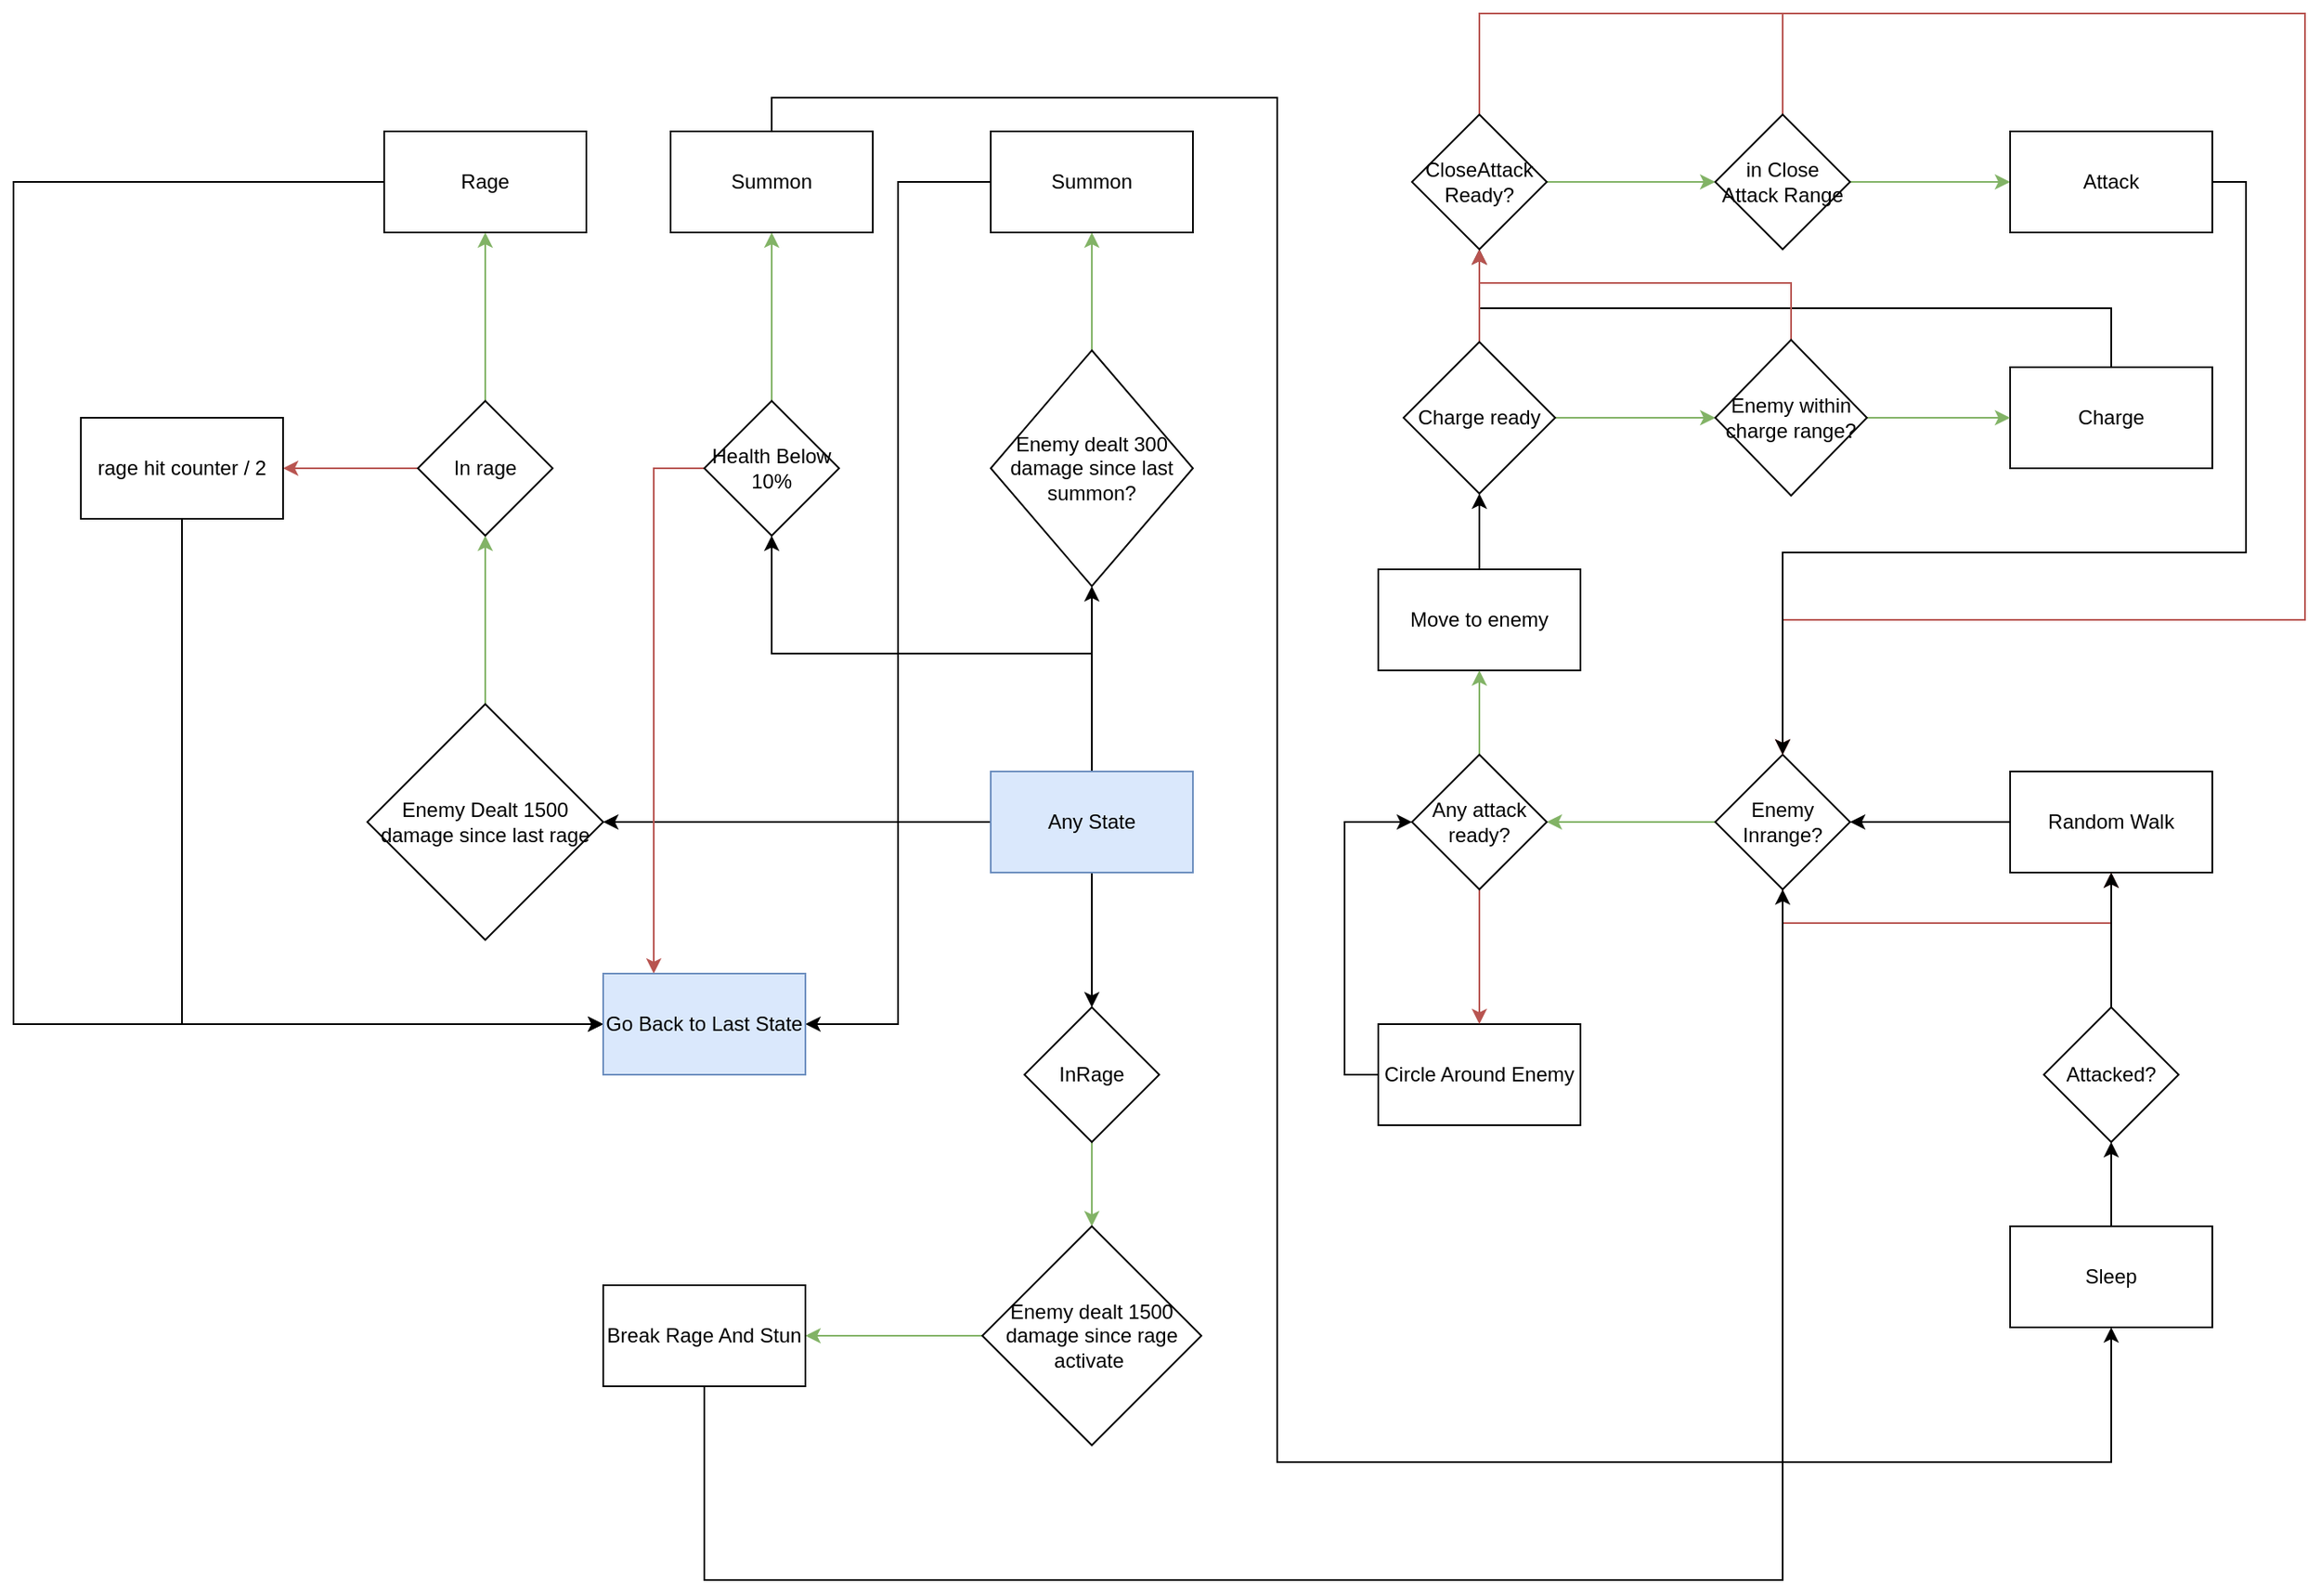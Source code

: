 <mxfile version="14.8.3" type="device"><diagram id="THI_KRSqMr7s1qfu-oUm" name="Page-1"><mxGraphModel dx="1888" dy="579" grid="1" gridSize="10" guides="1" tooltips="1" connect="1" arrows="1" fold="1" page="1" pageScale="1" pageWidth="850" pageHeight="1100" math="0" shadow="0"><root><mxCell id="0"/><mxCell id="1" parent="0"/><mxCell id="bnxfybLyU6NJQZ5dwscS-6" style="edgeStyle=orthogonalEdgeStyle;rounded=0;orthogonalLoop=1;jettySize=auto;html=1;exitX=0;exitY=0.5;exitDx=0;exitDy=0;entryX=1;entryY=0.5;entryDx=0;entryDy=0;" parent="1" source="bnxfybLyU6NJQZ5dwscS-1" target="bnxfybLyU6NJQZ5dwscS-3" edge="1"><mxGeometry relative="1" as="geometry"/></mxCell><mxCell id="bnxfybLyU6NJQZ5dwscS-1" value="Random Walk" style="rounded=0;whiteSpace=wrap;html=1;" parent="1" vertex="1"><mxGeometry x="425" y="560" width="120" height="60" as="geometry"/></mxCell><mxCell id="bnxfybLyU6NJQZ5dwscS-53" style="edgeStyle=orthogonalEdgeStyle;rounded=0;orthogonalLoop=1;jettySize=auto;html=1;exitX=0.5;exitY=0;exitDx=0;exitDy=0;" parent="1" source="bnxfybLyU6NJQZ5dwscS-2" target="bnxfybLyU6NJQZ5dwscS-11" edge="1"><mxGeometry relative="1" as="geometry"/></mxCell><mxCell id="bnxfybLyU6NJQZ5dwscS-2" value="Move to enemy" style="rounded=0;whiteSpace=wrap;html=1;" parent="1" vertex="1"><mxGeometry x="50" y="440" width="120" height="60" as="geometry"/></mxCell><mxCell id="bnxfybLyU6NJQZ5dwscS-8" style="edgeStyle=orthogonalEdgeStyle;rounded=0;orthogonalLoop=1;jettySize=auto;html=1;exitX=0.5;exitY=1;exitDx=0;exitDy=0;entryX=0.5;entryY=1;entryDx=0;entryDy=0;fillColor=#f8cecc;strokeColor=#b85450;" parent="1" source="bnxfybLyU6NJQZ5dwscS-3" target="bnxfybLyU6NJQZ5dwscS-1" edge="1"><mxGeometry relative="1" as="geometry"><mxPoint x="380" y="740" as="targetPoint"/></mxGeometry></mxCell><mxCell id="bnxfybLyU6NJQZ5dwscS-51" style="edgeStyle=orthogonalEdgeStyle;rounded=0;orthogonalLoop=1;jettySize=auto;html=1;exitX=0;exitY=0.5;exitDx=0;exitDy=0;entryX=1;entryY=0.5;entryDx=0;entryDy=0;fillColor=#d5e8d4;strokeColor=#82b366;" parent="1" source="bnxfybLyU6NJQZ5dwscS-3" target="bnxfybLyU6NJQZ5dwscS-50" edge="1"><mxGeometry relative="1" as="geometry"/></mxCell><mxCell id="bnxfybLyU6NJQZ5dwscS-3" value="Enemy Inrange?" style="rhombus;whiteSpace=wrap;html=1;" parent="1" vertex="1"><mxGeometry x="250" y="550" width="80" height="80" as="geometry"/></mxCell><mxCell id="bnxfybLyU6NJQZ5dwscS-48" style="edgeStyle=orthogonalEdgeStyle;rounded=0;orthogonalLoop=1;jettySize=auto;html=1;exitX=0.5;exitY=0;exitDx=0;exitDy=0;" parent="1" source="bnxfybLyU6NJQZ5dwscS-10" target="bnxfybLyU6NJQZ5dwscS-22" edge="1"><mxGeometry relative="1" as="geometry"/></mxCell><mxCell id="bnxfybLyU6NJQZ5dwscS-10" value="Charge" style="rounded=0;whiteSpace=wrap;html=1;" parent="1" vertex="1"><mxGeometry x="425" y="320" width="120" height="60" as="geometry"/></mxCell><mxCell id="bnxfybLyU6NJQZ5dwscS-43" style="edgeStyle=orthogonalEdgeStyle;rounded=0;orthogonalLoop=1;jettySize=auto;html=1;exitX=1;exitY=0.5;exitDx=0;exitDy=0;fillColor=#d5e8d4;strokeColor=#82b366;" parent="1" source="bnxfybLyU6NJQZ5dwscS-11" target="bnxfybLyU6NJQZ5dwscS-15" edge="1"><mxGeometry relative="1" as="geometry"/></mxCell><mxCell id="bnxfybLyU6NJQZ5dwscS-45" style="edgeStyle=orthogonalEdgeStyle;rounded=0;orthogonalLoop=1;jettySize=auto;html=1;exitX=0.5;exitY=0;exitDx=0;exitDy=0;entryX=0.5;entryY=1;entryDx=0;entryDy=0;fillColor=#f8cecc;strokeColor=#b85450;" parent="1" source="bnxfybLyU6NJQZ5dwscS-11" target="bnxfybLyU6NJQZ5dwscS-22" edge="1"><mxGeometry relative="1" as="geometry"/></mxCell><mxCell id="bnxfybLyU6NJQZ5dwscS-11" value="Charge ready" style="rhombus;whiteSpace=wrap;html=1;" parent="1" vertex="1"><mxGeometry x="65" y="305" width="90" height="90" as="geometry"/></mxCell><mxCell id="bnxfybLyU6NJQZ5dwscS-44" style="edgeStyle=orthogonalEdgeStyle;rounded=0;orthogonalLoop=1;jettySize=auto;html=1;exitX=1;exitY=0.5;exitDx=0;exitDy=0;entryX=0;entryY=0.5;entryDx=0;entryDy=0;fillColor=#d5e8d4;strokeColor=#82b366;" parent="1" source="bnxfybLyU6NJQZ5dwscS-15" target="bnxfybLyU6NJQZ5dwscS-10" edge="1"><mxGeometry relative="1" as="geometry"/></mxCell><mxCell id="bnxfybLyU6NJQZ5dwscS-59" style="edgeStyle=orthogonalEdgeStyle;rounded=0;orthogonalLoop=1;jettySize=auto;html=1;exitX=0.5;exitY=0;exitDx=0;exitDy=0;entryX=0.5;entryY=1;entryDx=0;entryDy=0;fillColor=#f8cecc;strokeColor=#b85450;" parent="1" source="bnxfybLyU6NJQZ5dwscS-15" target="bnxfybLyU6NJQZ5dwscS-22" edge="1"><mxGeometry relative="1" as="geometry"><Array as="points"><mxPoint x="295" y="270"/><mxPoint x="110" y="270"/></Array></mxGeometry></mxCell><mxCell id="bnxfybLyU6NJQZ5dwscS-15" value="Enemy within charge range?" style="rhombus;whiteSpace=wrap;html=1;" parent="1" vertex="1"><mxGeometry x="250" y="303.75" width="90" height="92.5" as="geometry"/></mxCell><mxCell id="bnxfybLyU6NJQZ5dwscS-46" style="edgeStyle=orthogonalEdgeStyle;rounded=0;orthogonalLoop=1;jettySize=auto;html=1;exitX=1;exitY=0.5;exitDx=0;exitDy=0;fillColor=#d5e8d4;strokeColor=#82b366;" parent="1" source="bnxfybLyU6NJQZ5dwscS-22" target="bnxfybLyU6NJQZ5dwscS-26" edge="1"><mxGeometry relative="1" as="geometry"/></mxCell><mxCell id="bnxfybLyU6NJQZ5dwscS-63" style="edgeStyle=orthogonalEdgeStyle;rounded=0;orthogonalLoop=1;jettySize=auto;html=1;exitX=0.5;exitY=0;exitDx=0;exitDy=0;entryX=0.5;entryY=0;entryDx=0;entryDy=0;fillColor=#f8cecc;strokeColor=#b85450;" parent="1" source="bnxfybLyU6NJQZ5dwscS-22" target="bnxfybLyU6NJQZ5dwscS-3" edge="1"><mxGeometry relative="1" as="geometry"><Array as="points"><mxPoint x="110" y="110"/><mxPoint x="600" y="110"/><mxPoint x="600" y="470"/><mxPoint x="290" y="470"/></Array></mxGeometry></mxCell><mxCell id="bnxfybLyU6NJQZ5dwscS-22" value="CloseAttack Ready?" style="rhombus;whiteSpace=wrap;html=1;" parent="1" vertex="1"><mxGeometry x="70" y="170" width="80" height="80" as="geometry"/></mxCell><mxCell id="bnxfybLyU6NJQZ5dwscS-47" style="edgeStyle=orthogonalEdgeStyle;rounded=0;orthogonalLoop=1;jettySize=auto;html=1;exitX=1;exitY=0.5;exitDx=0;exitDy=0;fillColor=#d5e8d4;strokeColor=#82b366;" parent="1" source="bnxfybLyU6NJQZ5dwscS-26" target="bnxfybLyU6NJQZ5dwscS-27" edge="1"><mxGeometry relative="1" as="geometry"/></mxCell><mxCell id="bnxfybLyU6NJQZ5dwscS-57" style="edgeStyle=orthogonalEdgeStyle;rounded=0;orthogonalLoop=1;jettySize=auto;html=1;exitX=0.5;exitY=0;exitDx=0;exitDy=0;fillColor=#f8cecc;strokeColor=#b85450;entryX=0.5;entryY=0;entryDx=0;entryDy=0;" parent="1" source="bnxfybLyU6NJQZ5dwscS-26" target="bnxfybLyU6NJQZ5dwscS-3" edge="1"><mxGeometry relative="1" as="geometry"><mxPoint x="170" y="470" as="targetPoint"/><Array as="points"><mxPoint x="290" y="110"/><mxPoint x="600" y="110"/><mxPoint x="600" y="470"/><mxPoint x="290" y="470"/></Array></mxGeometry></mxCell><mxCell id="bnxfybLyU6NJQZ5dwscS-26" value="in Close Attack Range" style="rhombus;whiteSpace=wrap;html=1;" parent="1" vertex="1"><mxGeometry x="250" y="170" width="80" height="80" as="geometry"/></mxCell><mxCell id="bnxfybLyU6NJQZ5dwscS-64" style="edgeStyle=orthogonalEdgeStyle;rounded=0;orthogonalLoop=1;jettySize=auto;html=1;exitX=1;exitY=0.5;exitDx=0;exitDy=0;entryX=0.5;entryY=0;entryDx=0;entryDy=0;" parent="1" source="bnxfybLyU6NJQZ5dwscS-27" target="bnxfybLyU6NJQZ5dwscS-3" edge="1"><mxGeometry relative="1" as="geometry"><Array as="points"><mxPoint x="565" y="210"/><mxPoint x="565" y="430"/><mxPoint x="290" y="430"/></Array></mxGeometry></mxCell><mxCell id="bnxfybLyU6NJQZ5dwscS-27" value="Attack" style="rounded=0;whiteSpace=wrap;html=1;" parent="1" vertex="1"><mxGeometry x="425" y="180" width="120" height="60" as="geometry"/></mxCell><mxCell id="bnxfybLyU6NJQZ5dwscS-55" style="edgeStyle=orthogonalEdgeStyle;rounded=0;orthogonalLoop=1;jettySize=auto;html=1;exitX=0;exitY=0.5;exitDx=0;exitDy=0;entryX=0;entryY=0.5;entryDx=0;entryDy=0;" parent="1" source="bnxfybLyU6NJQZ5dwscS-34" target="bnxfybLyU6NJQZ5dwscS-50" edge="1"><mxGeometry relative="1" as="geometry"/></mxCell><mxCell id="bnxfybLyU6NJQZ5dwscS-34" value="Circle Around Enemy" style="rounded=0;whiteSpace=wrap;html=1;" parent="1" vertex="1"><mxGeometry x="50" y="710" width="120" height="60" as="geometry"/></mxCell><mxCell id="bnxfybLyU6NJQZ5dwscS-52" style="edgeStyle=orthogonalEdgeStyle;rounded=0;orthogonalLoop=1;jettySize=auto;html=1;exitX=0.5;exitY=0;exitDx=0;exitDy=0;entryX=0.5;entryY=1;entryDx=0;entryDy=0;fillColor=#d5e8d4;strokeColor=#82b366;" parent="1" source="bnxfybLyU6NJQZ5dwscS-50" target="bnxfybLyU6NJQZ5dwscS-2" edge="1"><mxGeometry relative="1" as="geometry"/></mxCell><mxCell id="bnxfybLyU6NJQZ5dwscS-54" style="edgeStyle=orthogonalEdgeStyle;rounded=0;orthogonalLoop=1;jettySize=auto;html=1;exitX=0.5;exitY=1;exitDx=0;exitDy=0;entryX=0.5;entryY=0;entryDx=0;entryDy=0;fillColor=#f8cecc;strokeColor=#b85450;" parent="1" source="bnxfybLyU6NJQZ5dwscS-50" target="bnxfybLyU6NJQZ5dwscS-34" edge="1"><mxGeometry relative="1" as="geometry"/></mxCell><mxCell id="bnxfybLyU6NJQZ5dwscS-50" value="Any attack ready?" style="rhombus;whiteSpace=wrap;html=1;" parent="1" vertex="1"><mxGeometry x="70" y="550" width="80" height="80" as="geometry"/></mxCell><mxCell id="bnxfybLyU6NJQZ5dwscS-66" style="edgeStyle=orthogonalEdgeStyle;rounded=0;orthogonalLoop=1;jettySize=auto;html=1;exitX=0.5;exitY=0;exitDx=0;exitDy=0;entryX=0.5;entryY=1;entryDx=0;entryDy=0;" parent="1" source="bnxfybLyU6NJQZ5dwscS-58" target="bnxfybLyU6NJQZ5dwscS-65" edge="1"><mxGeometry relative="1" as="geometry"/></mxCell><mxCell id="bnxfybLyU6NJQZ5dwscS-71" style="edgeStyle=orthogonalEdgeStyle;rounded=0;orthogonalLoop=1;jettySize=auto;html=1;exitX=0;exitY=0.5;exitDx=0;exitDy=0;" parent="1" source="bnxfybLyU6NJQZ5dwscS-58" target="bnxfybLyU6NJQZ5dwscS-70" edge="1"><mxGeometry relative="1" as="geometry"/></mxCell><mxCell id="bnxfybLyU6NJQZ5dwscS-79" style="edgeStyle=orthogonalEdgeStyle;rounded=0;orthogonalLoop=1;jettySize=auto;html=1;exitX=0.5;exitY=1;exitDx=0;exitDy=0;entryX=0.5;entryY=0;entryDx=0;entryDy=0;" parent="1" source="bnxfybLyU6NJQZ5dwscS-58" target="bnxfybLyU6NJQZ5dwscS-78" edge="1"><mxGeometry relative="1" as="geometry"/></mxCell><mxCell id="bnxfybLyU6NJQZ5dwscS-89" style="edgeStyle=orthogonalEdgeStyle;rounded=0;orthogonalLoop=1;jettySize=auto;html=1;exitX=0;exitY=0;exitDx=0;exitDy=0;entryX=0.5;entryY=1;entryDx=0;entryDy=0;" parent="1" source="bnxfybLyU6NJQZ5dwscS-58" target="bnxfybLyU6NJQZ5dwscS-88" edge="1"><mxGeometry relative="1" as="geometry"><Array as="points"><mxPoint x="-120" y="560"/><mxPoint x="-120" y="490"/><mxPoint x="-310" y="490"/></Array></mxGeometry></mxCell><mxCell id="bnxfybLyU6NJQZ5dwscS-58" value="Any State" style="rounded=0;whiteSpace=wrap;html=1;fillColor=#dae8fc;strokeColor=#6c8ebf;" parent="1" vertex="1"><mxGeometry x="-180" y="560" width="120" height="60" as="geometry"/></mxCell><mxCell id="bnxfybLyU6NJQZ5dwscS-68" style="edgeStyle=orthogonalEdgeStyle;rounded=0;orthogonalLoop=1;jettySize=auto;html=1;exitX=0.5;exitY=0;exitDx=0;exitDy=0;entryX=0.5;entryY=1;entryDx=0;entryDy=0;fillColor=#d5e8d4;strokeColor=#82b366;" parent="1" source="bnxfybLyU6NJQZ5dwscS-65" target="bnxfybLyU6NJQZ5dwscS-67" edge="1"><mxGeometry relative="1" as="geometry"/></mxCell><mxCell id="bnxfybLyU6NJQZ5dwscS-65" value="Enemy dealt 300 damage since last summon?" style="rhombus;whiteSpace=wrap;html=1;" parent="1" vertex="1"><mxGeometry x="-180" y="310" width="120" height="140" as="geometry"/></mxCell><mxCell id="bnxfybLyU6NJQZ5dwscS-94" style="edgeStyle=orthogonalEdgeStyle;rounded=0;orthogonalLoop=1;jettySize=auto;html=1;exitX=0;exitY=0.5;exitDx=0;exitDy=0;entryX=1;entryY=0.5;entryDx=0;entryDy=0;" parent="1" source="bnxfybLyU6NJQZ5dwscS-67" target="bnxfybLyU6NJQZ5dwscS-93" edge="1"><mxGeometry relative="1" as="geometry"/></mxCell><mxCell id="bnxfybLyU6NJQZ5dwscS-67" value="Summon" style="rounded=0;whiteSpace=wrap;html=1;" parent="1" vertex="1"><mxGeometry x="-180" y="180" width="120" height="60" as="geometry"/></mxCell><mxCell id="bnxfybLyU6NJQZ5dwscS-95" style="edgeStyle=orthogonalEdgeStyle;rounded=0;orthogonalLoop=1;jettySize=auto;html=1;exitX=0;exitY=0.5;exitDx=0;exitDy=0;entryX=0;entryY=0.5;entryDx=0;entryDy=0;" parent="1" source="bnxfybLyU6NJQZ5dwscS-69" target="bnxfybLyU6NJQZ5dwscS-93" edge="1"><mxGeometry relative="1" as="geometry"><Array as="points"><mxPoint x="-760" y="210"/><mxPoint x="-760" y="710"/></Array></mxGeometry></mxCell><mxCell id="bnxfybLyU6NJQZ5dwscS-69" value="Rage" style="rounded=0;whiteSpace=wrap;html=1;" parent="1" vertex="1"><mxGeometry x="-540" y="180" width="120" height="60" as="geometry"/></mxCell><mxCell id="bnxfybLyU6NJQZ5dwscS-74" style="edgeStyle=orthogonalEdgeStyle;rounded=0;orthogonalLoop=1;jettySize=auto;html=1;exitX=0.5;exitY=0;exitDx=0;exitDy=0;entryX=0.5;entryY=1;entryDx=0;entryDy=0;fillColor=#d5e8d4;strokeColor=#82b366;" parent="1" source="bnxfybLyU6NJQZ5dwscS-70" target="bnxfybLyU6NJQZ5dwscS-73" edge="1"><mxGeometry relative="1" as="geometry"/></mxCell><mxCell id="bnxfybLyU6NJQZ5dwscS-70" value="Enemy Dealt 1500 damage since last rage" style="rhombus;whiteSpace=wrap;html=1;" parent="1" vertex="1"><mxGeometry x="-550" y="520" width="140" height="140" as="geometry"/></mxCell><mxCell id="bnxfybLyU6NJQZ5dwscS-75" style="edgeStyle=orthogonalEdgeStyle;rounded=0;orthogonalLoop=1;jettySize=auto;html=1;exitX=0.5;exitY=0;exitDx=0;exitDy=0;entryX=0.5;entryY=1;entryDx=0;entryDy=0;fillColor=#d5e8d4;strokeColor=#82b366;" parent="1" source="bnxfybLyU6NJQZ5dwscS-73" target="bnxfybLyU6NJQZ5dwscS-69" edge="1"><mxGeometry relative="1" as="geometry"/></mxCell><mxCell id="bnxfybLyU6NJQZ5dwscS-77" style="edgeStyle=orthogonalEdgeStyle;rounded=0;orthogonalLoop=1;jettySize=auto;html=1;exitX=0;exitY=0.5;exitDx=0;exitDy=0;fillColor=#f8cecc;strokeColor=#b85450;" parent="1" source="bnxfybLyU6NJQZ5dwscS-73" target="bnxfybLyU6NJQZ5dwscS-76" edge="1"><mxGeometry relative="1" as="geometry"/></mxCell><mxCell id="bnxfybLyU6NJQZ5dwscS-73" value="In rage" style="rhombus;whiteSpace=wrap;html=1;" parent="1" vertex="1"><mxGeometry x="-520" y="340" width="80" height="80" as="geometry"/></mxCell><mxCell id="bnxfybLyU6NJQZ5dwscS-96" style="edgeStyle=orthogonalEdgeStyle;rounded=0;orthogonalLoop=1;jettySize=auto;html=1;exitX=0.5;exitY=1;exitDx=0;exitDy=0;" parent="1" source="bnxfybLyU6NJQZ5dwscS-76" edge="1"><mxGeometry relative="1" as="geometry"><mxPoint x="-410" y="710" as="targetPoint"/><Array as="points"><mxPoint x="-660" y="710"/></Array></mxGeometry></mxCell><mxCell id="bnxfybLyU6NJQZ5dwscS-76" value="rage hit counter / 2" style="rounded=0;whiteSpace=wrap;html=1;" parent="1" vertex="1"><mxGeometry x="-720" y="350" width="120" height="60" as="geometry"/></mxCell><mxCell id="bnxfybLyU6NJQZ5dwscS-83" style="edgeStyle=orthogonalEdgeStyle;rounded=0;orthogonalLoop=1;jettySize=auto;html=1;exitX=0.5;exitY=1;exitDx=0;exitDy=0;entryX=0.5;entryY=0;entryDx=0;entryDy=0;fillColor=#d5e8d4;strokeColor=#82b366;" parent="1" source="bnxfybLyU6NJQZ5dwscS-78" target="bnxfybLyU6NJQZ5dwscS-82" edge="1"><mxGeometry relative="1" as="geometry"/></mxCell><mxCell id="bnxfybLyU6NJQZ5dwscS-78" value="InRage" style="rhombus;whiteSpace=wrap;html=1;" parent="1" vertex="1"><mxGeometry x="-160" y="700" width="80" height="80" as="geometry"/></mxCell><mxCell id="bnxfybLyU6NJQZ5dwscS-85" style="edgeStyle=orthogonalEdgeStyle;rounded=0;orthogonalLoop=1;jettySize=auto;html=1;exitX=0;exitY=0.5;exitDx=0;exitDy=0;fillColor=#d5e8d4;strokeColor=#82b366;" parent="1" source="bnxfybLyU6NJQZ5dwscS-82" target="bnxfybLyU6NJQZ5dwscS-84" edge="1"><mxGeometry relative="1" as="geometry"/></mxCell><mxCell id="bnxfybLyU6NJQZ5dwscS-82" value="Enemy dealt 1500 damage since rage activate&amp;nbsp;" style="rhombus;whiteSpace=wrap;html=1;" parent="1" vertex="1"><mxGeometry x="-185" y="830" width="130" height="130" as="geometry"/></mxCell><mxCell id="bnxfybLyU6NJQZ5dwscS-86" style="edgeStyle=orthogonalEdgeStyle;rounded=0;orthogonalLoop=1;jettySize=auto;html=1;exitX=0.5;exitY=1;exitDx=0;exitDy=0;entryX=0.5;entryY=1;entryDx=0;entryDy=0;" parent="1" source="bnxfybLyU6NJQZ5dwscS-84" target="bnxfybLyU6NJQZ5dwscS-3" edge="1"><mxGeometry relative="1" as="geometry"><Array as="points"><mxPoint x="-350" y="1040"/><mxPoint x="290" y="1040"/></Array></mxGeometry></mxCell><mxCell id="bnxfybLyU6NJQZ5dwscS-84" value="Break Rage And Stun" style="rounded=0;whiteSpace=wrap;html=1;" parent="1" vertex="1"><mxGeometry x="-410" y="865" width="120" height="60" as="geometry"/></mxCell><mxCell id="bnxfybLyU6NJQZ5dwscS-99" style="edgeStyle=orthogonalEdgeStyle;rounded=0;orthogonalLoop=1;jettySize=auto;html=1;exitX=0.5;exitY=0;exitDx=0;exitDy=0;" parent="1" source="bnxfybLyU6NJQZ5dwscS-87" target="bnxfybLyU6NJQZ5dwscS-98" edge="1"><mxGeometry relative="1" as="geometry"/></mxCell><mxCell id="bnxfybLyU6NJQZ5dwscS-87" value="Sleep" style="rounded=0;whiteSpace=wrap;html=1;" parent="1" vertex="1"><mxGeometry x="425" y="830" width="120" height="60" as="geometry"/></mxCell><mxCell id="bnxfybLyU6NJQZ5dwscS-91" style="edgeStyle=orthogonalEdgeStyle;rounded=0;orthogonalLoop=1;jettySize=auto;html=1;exitX=0.5;exitY=0;exitDx=0;exitDy=0;fillColor=#d5e8d4;strokeColor=#82b366;" parent="1" source="bnxfybLyU6NJQZ5dwscS-88" target="bnxfybLyU6NJQZ5dwscS-90" edge="1"><mxGeometry relative="1" as="geometry"/></mxCell><mxCell id="bnxfybLyU6NJQZ5dwscS-101" style="edgeStyle=orthogonalEdgeStyle;rounded=0;orthogonalLoop=1;jettySize=auto;html=1;exitX=0;exitY=0.5;exitDx=0;exitDy=0;entryX=0.25;entryY=0;entryDx=0;entryDy=0;fillColor=#f8cecc;strokeColor=#b85450;" parent="1" source="bnxfybLyU6NJQZ5dwscS-88" target="bnxfybLyU6NJQZ5dwscS-93" edge="1"><mxGeometry relative="1" as="geometry"/></mxCell><mxCell id="bnxfybLyU6NJQZ5dwscS-88" value="Health Below 10%" style="rhombus;whiteSpace=wrap;html=1;" parent="1" vertex="1"><mxGeometry x="-350" y="340" width="80" height="80" as="geometry"/></mxCell><mxCell id="bnxfybLyU6NJQZ5dwscS-92" style="edgeStyle=orthogonalEdgeStyle;rounded=0;orthogonalLoop=1;jettySize=auto;html=1;exitX=0.5;exitY=0;exitDx=0;exitDy=0;entryX=0.5;entryY=1;entryDx=0;entryDy=0;" parent="1" source="bnxfybLyU6NJQZ5dwscS-90" target="bnxfybLyU6NJQZ5dwscS-87" edge="1"><mxGeometry relative="1" as="geometry"><Array as="points"><mxPoint x="-310" y="160"/><mxPoint x="-10" y="160"/><mxPoint x="-10" y="970"/><mxPoint x="485" y="970"/></Array></mxGeometry></mxCell><mxCell id="bnxfybLyU6NJQZ5dwscS-90" value="Summon" style="rounded=0;whiteSpace=wrap;html=1;" parent="1" vertex="1"><mxGeometry x="-370" y="180" width="120" height="60" as="geometry"/></mxCell><mxCell id="bnxfybLyU6NJQZ5dwscS-93" value="Go Back to Last State" style="rounded=0;whiteSpace=wrap;html=1;fillColor=#dae8fc;strokeColor=#6c8ebf;" parent="1" vertex="1"><mxGeometry x="-410" y="680" width="120" height="60" as="geometry"/></mxCell><mxCell id="bnxfybLyU6NJQZ5dwscS-100" style="edgeStyle=orthogonalEdgeStyle;rounded=0;orthogonalLoop=1;jettySize=auto;html=1;exitX=0.5;exitY=0;exitDx=0;exitDy=0;" parent="1" source="bnxfybLyU6NJQZ5dwscS-98" target="bnxfybLyU6NJQZ5dwscS-1" edge="1"><mxGeometry relative="1" as="geometry"/></mxCell><mxCell id="bnxfybLyU6NJQZ5dwscS-98" value="Attacked?" style="rhombus;whiteSpace=wrap;html=1;" parent="1" vertex="1"><mxGeometry x="445" y="700" width="80" height="80" as="geometry"/></mxCell></root></mxGraphModel></diagram></mxfile>